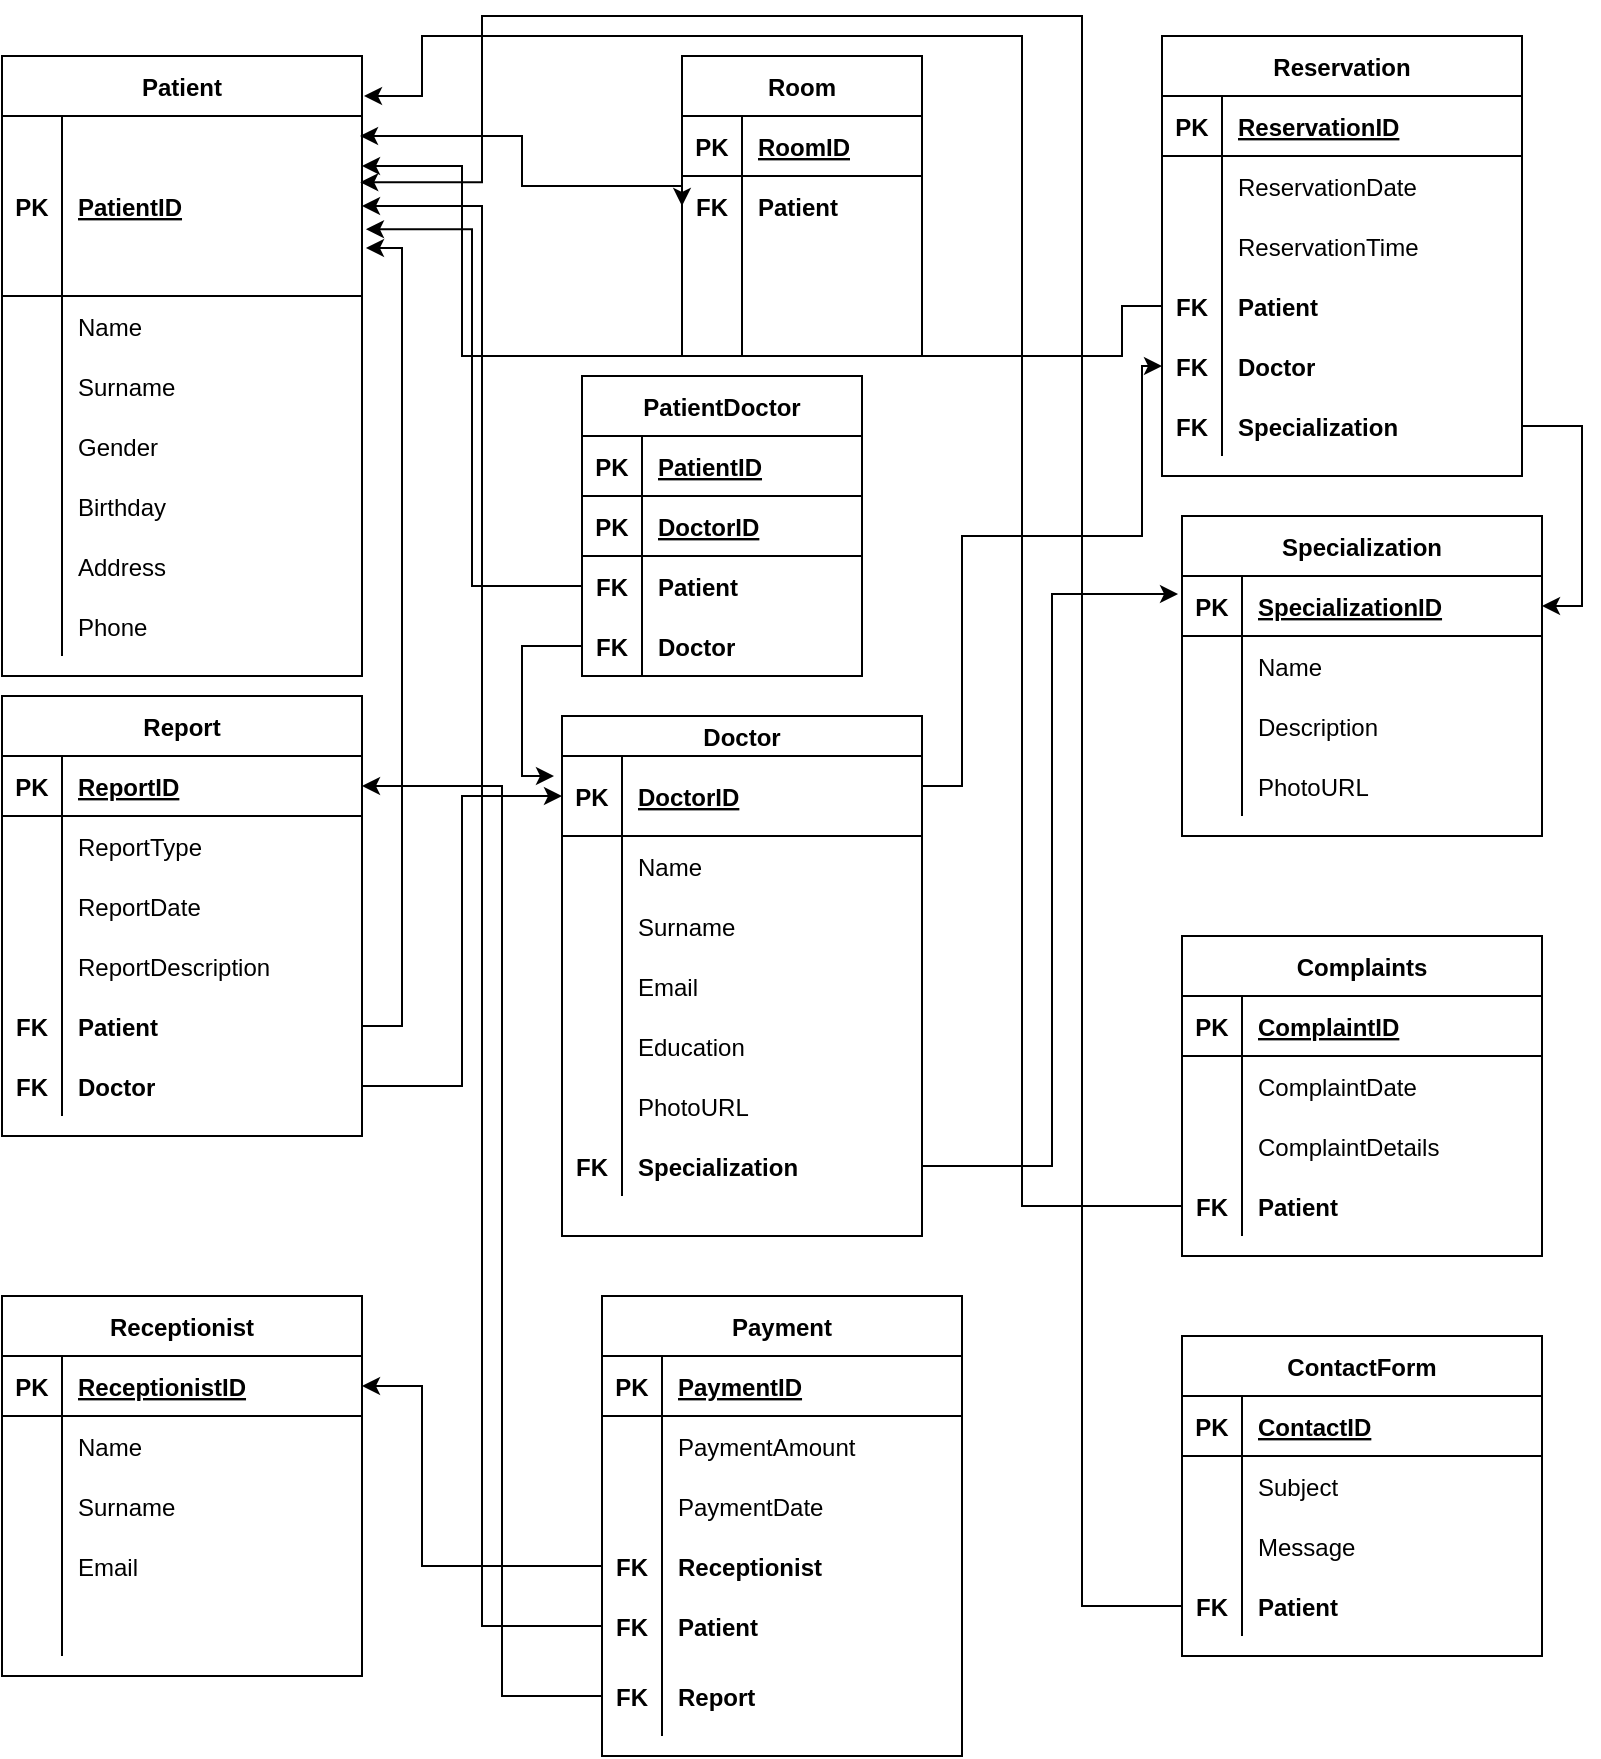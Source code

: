 <mxfile version="13.9.9" type="device"><diagram id="xtaZlk_dMSF9HbJ9c-J0" name="Page-1"><mxGraphModel dx="1002" dy="581" grid="1" gridSize="10" guides="1" tooltips="1" connect="1" arrows="1" fold="1" page="1" pageScale="1" pageWidth="2336" pageHeight="1654" math="0" shadow="0"><root><mxCell id="0"/><mxCell id="1" parent="0"/><mxCell id="UKPdlTngkFVcVbuG5pdr-1" value="Patient" style="shape=table;startSize=30;container=1;collapsible=1;childLayout=tableLayout;fixedRows=1;rowLines=0;fontStyle=1;align=center;resizeLast=1;" vertex="1" parent="1"><mxGeometry x="60" y="30" width="180" height="310" as="geometry"/></mxCell><mxCell id="UKPdlTngkFVcVbuG5pdr-2" value="" style="shape=partialRectangle;collapsible=0;dropTarget=0;pointerEvents=0;fillColor=none;top=0;left=0;bottom=1;right=0;points=[[0,0.5],[1,0.5]];portConstraint=eastwest;" vertex="1" parent="UKPdlTngkFVcVbuG5pdr-1"><mxGeometry y="30" width="180" height="90" as="geometry"/></mxCell><mxCell id="UKPdlTngkFVcVbuG5pdr-3" value="PK" style="shape=partialRectangle;connectable=0;fillColor=none;top=0;left=0;bottom=0;right=0;fontStyle=1;overflow=hidden;" vertex="1" parent="UKPdlTngkFVcVbuG5pdr-2"><mxGeometry width="30" height="90" as="geometry"/></mxCell><mxCell id="UKPdlTngkFVcVbuG5pdr-4" value="PatientID" style="shape=partialRectangle;connectable=0;fillColor=none;top=0;left=0;bottom=0;right=0;align=left;spacingLeft=6;fontStyle=5;overflow=hidden;" vertex="1" parent="UKPdlTngkFVcVbuG5pdr-2"><mxGeometry x="30" width="150" height="90" as="geometry"/></mxCell><mxCell id="UKPdlTngkFVcVbuG5pdr-5" value="" style="shape=partialRectangle;collapsible=0;dropTarget=0;pointerEvents=0;fillColor=none;top=0;left=0;bottom=0;right=0;points=[[0,0.5],[1,0.5]];portConstraint=eastwest;" vertex="1" parent="UKPdlTngkFVcVbuG5pdr-1"><mxGeometry y="120" width="180" height="30" as="geometry"/></mxCell><mxCell id="UKPdlTngkFVcVbuG5pdr-6" value="" style="shape=partialRectangle;connectable=0;fillColor=none;top=0;left=0;bottom=0;right=0;editable=1;overflow=hidden;" vertex="1" parent="UKPdlTngkFVcVbuG5pdr-5"><mxGeometry width="30" height="30" as="geometry"/></mxCell><mxCell id="UKPdlTngkFVcVbuG5pdr-7" value="Name" style="shape=partialRectangle;connectable=0;fillColor=none;top=0;left=0;bottom=0;right=0;align=left;spacingLeft=6;overflow=hidden;" vertex="1" parent="UKPdlTngkFVcVbuG5pdr-5"><mxGeometry x="30" width="150" height="30" as="geometry"/></mxCell><mxCell id="UKPdlTngkFVcVbuG5pdr-8" value="" style="shape=partialRectangle;collapsible=0;dropTarget=0;pointerEvents=0;fillColor=none;top=0;left=0;bottom=0;right=0;points=[[0,0.5],[1,0.5]];portConstraint=eastwest;" vertex="1" parent="UKPdlTngkFVcVbuG5pdr-1"><mxGeometry y="150" width="180" height="30" as="geometry"/></mxCell><mxCell id="UKPdlTngkFVcVbuG5pdr-9" value="" style="shape=partialRectangle;connectable=0;fillColor=none;top=0;left=0;bottom=0;right=0;editable=1;overflow=hidden;" vertex="1" parent="UKPdlTngkFVcVbuG5pdr-8"><mxGeometry width="30" height="30" as="geometry"/></mxCell><mxCell id="UKPdlTngkFVcVbuG5pdr-10" value="Surname" style="shape=partialRectangle;connectable=0;fillColor=none;top=0;left=0;bottom=0;right=0;align=left;spacingLeft=6;overflow=hidden;" vertex="1" parent="UKPdlTngkFVcVbuG5pdr-8"><mxGeometry x="30" width="150" height="30" as="geometry"/></mxCell><mxCell id="UKPdlTngkFVcVbuG5pdr-200" style="shape=partialRectangle;collapsible=0;dropTarget=0;pointerEvents=0;fillColor=none;top=0;left=0;bottom=0;right=0;points=[[0,0.5],[1,0.5]];portConstraint=eastwest;" vertex="1" parent="UKPdlTngkFVcVbuG5pdr-1"><mxGeometry y="180" width="180" height="30" as="geometry"/></mxCell><mxCell id="UKPdlTngkFVcVbuG5pdr-201" style="shape=partialRectangle;connectable=0;fillColor=none;top=0;left=0;bottom=0;right=0;editable=1;overflow=hidden;" vertex="1" parent="UKPdlTngkFVcVbuG5pdr-200"><mxGeometry width="30" height="30" as="geometry"/></mxCell><mxCell id="UKPdlTngkFVcVbuG5pdr-202" value="Gender" style="shape=partialRectangle;connectable=0;fillColor=none;top=0;left=0;bottom=0;right=0;align=left;spacingLeft=6;overflow=hidden;" vertex="1" parent="UKPdlTngkFVcVbuG5pdr-200"><mxGeometry x="30" width="150" height="30" as="geometry"/></mxCell><mxCell id="UKPdlTngkFVcVbuG5pdr-11" value="" style="shape=partialRectangle;collapsible=0;dropTarget=0;pointerEvents=0;fillColor=none;top=0;left=0;bottom=0;right=0;points=[[0,0.5],[1,0.5]];portConstraint=eastwest;" vertex="1" parent="UKPdlTngkFVcVbuG5pdr-1"><mxGeometry y="210" width="180" height="30" as="geometry"/></mxCell><mxCell id="UKPdlTngkFVcVbuG5pdr-12" value="" style="shape=partialRectangle;connectable=0;fillColor=none;top=0;left=0;bottom=0;right=0;editable=1;overflow=hidden;" vertex="1" parent="UKPdlTngkFVcVbuG5pdr-11"><mxGeometry width="30" height="30" as="geometry"/></mxCell><mxCell id="UKPdlTngkFVcVbuG5pdr-13" value="Birthday" style="shape=partialRectangle;connectable=0;fillColor=none;top=0;left=0;bottom=0;right=0;align=left;spacingLeft=6;overflow=hidden;" vertex="1" parent="UKPdlTngkFVcVbuG5pdr-11"><mxGeometry x="30" width="150" height="30" as="geometry"/></mxCell><mxCell id="UKPdlTngkFVcVbuG5pdr-14" style="shape=partialRectangle;collapsible=0;dropTarget=0;pointerEvents=0;fillColor=none;top=0;left=0;bottom=0;right=0;points=[[0,0.5],[1,0.5]];portConstraint=eastwest;" vertex="1" parent="UKPdlTngkFVcVbuG5pdr-1"><mxGeometry y="240" width="180" height="30" as="geometry"/></mxCell><mxCell id="UKPdlTngkFVcVbuG5pdr-15" style="shape=partialRectangle;connectable=0;fillColor=none;top=0;left=0;bottom=0;right=0;editable=1;overflow=hidden;" vertex="1" parent="UKPdlTngkFVcVbuG5pdr-14"><mxGeometry width="30" height="30" as="geometry"/></mxCell><mxCell id="UKPdlTngkFVcVbuG5pdr-16" value="Address" style="shape=partialRectangle;connectable=0;fillColor=none;top=0;left=0;bottom=0;right=0;align=left;spacingLeft=6;overflow=hidden;" vertex="1" parent="UKPdlTngkFVcVbuG5pdr-14"><mxGeometry x="30" width="150" height="30" as="geometry"/></mxCell><mxCell id="UKPdlTngkFVcVbuG5pdr-17" style="shape=partialRectangle;collapsible=0;dropTarget=0;pointerEvents=0;fillColor=none;top=0;left=0;bottom=0;right=0;points=[[0,0.5],[1,0.5]];portConstraint=eastwest;" vertex="1" parent="UKPdlTngkFVcVbuG5pdr-1"><mxGeometry y="270" width="180" height="30" as="geometry"/></mxCell><mxCell id="UKPdlTngkFVcVbuG5pdr-18" style="shape=partialRectangle;connectable=0;fillColor=none;top=0;left=0;bottom=0;right=0;editable=1;overflow=hidden;" vertex="1" parent="UKPdlTngkFVcVbuG5pdr-17"><mxGeometry width="30" height="30" as="geometry"/></mxCell><mxCell id="UKPdlTngkFVcVbuG5pdr-19" value="Phone" style="shape=partialRectangle;connectable=0;fillColor=none;top=0;left=0;bottom=0;right=0;align=left;spacingLeft=6;overflow=hidden;" vertex="1" parent="UKPdlTngkFVcVbuG5pdr-17"><mxGeometry x="30" width="150" height="30" as="geometry"/></mxCell><mxCell id="UKPdlTngkFVcVbuG5pdr-20" value="Room" style="shape=table;startSize=30;container=1;collapsible=1;childLayout=tableLayout;fixedRows=1;rowLines=0;fontStyle=1;align=center;resizeLast=1;" vertex="1" parent="1"><mxGeometry x="400" y="30" width="120" height="150" as="geometry"/></mxCell><mxCell id="UKPdlTngkFVcVbuG5pdr-21" value="" style="shape=partialRectangle;collapsible=0;dropTarget=0;pointerEvents=0;fillColor=none;top=0;left=0;bottom=1;right=0;points=[[0,0.5],[1,0.5]];portConstraint=eastwest;" vertex="1" parent="UKPdlTngkFVcVbuG5pdr-20"><mxGeometry y="30" width="120" height="30" as="geometry"/></mxCell><mxCell id="UKPdlTngkFVcVbuG5pdr-22" value="PK" style="shape=partialRectangle;connectable=0;fillColor=none;top=0;left=0;bottom=0;right=0;fontStyle=1;overflow=hidden;" vertex="1" parent="UKPdlTngkFVcVbuG5pdr-21"><mxGeometry width="30" height="30" as="geometry"/></mxCell><mxCell id="UKPdlTngkFVcVbuG5pdr-23" value="RoomID" style="shape=partialRectangle;connectable=0;fillColor=none;top=0;left=0;bottom=0;right=0;align=left;spacingLeft=6;fontStyle=5;overflow=hidden;" vertex="1" parent="UKPdlTngkFVcVbuG5pdr-21"><mxGeometry x="30" width="90" height="30" as="geometry"/></mxCell><mxCell id="UKPdlTngkFVcVbuG5pdr-24" value="" style="shape=partialRectangle;collapsible=0;dropTarget=0;pointerEvents=0;fillColor=none;top=0;left=0;bottom=0;right=0;points=[[0,0.5],[1,0.5]];portConstraint=eastwest;" vertex="1" parent="UKPdlTngkFVcVbuG5pdr-20"><mxGeometry y="60" width="120" height="30" as="geometry"/></mxCell><mxCell id="UKPdlTngkFVcVbuG5pdr-25" value="FK" style="shape=partialRectangle;connectable=0;fillColor=none;top=0;left=0;bottom=0;right=0;editable=1;overflow=hidden;fontStyle=1" vertex="1" parent="UKPdlTngkFVcVbuG5pdr-24"><mxGeometry width="30" height="30" as="geometry"/></mxCell><mxCell id="UKPdlTngkFVcVbuG5pdr-26" value="Patient" style="shape=partialRectangle;connectable=0;fillColor=none;top=0;left=0;bottom=0;right=0;align=left;spacingLeft=6;overflow=hidden;fontStyle=1" vertex="1" parent="UKPdlTngkFVcVbuG5pdr-24"><mxGeometry x="30" width="90" height="30" as="geometry"/></mxCell><mxCell id="UKPdlTngkFVcVbuG5pdr-27" value="" style="shape=partialRectangle;collapsible=0;dropTarget=0;pointerEvents=0;fillColor=none;top=0;left=0;bottom=0;right=0;points=[[0,0.5],[1,0.5]];portConstraint=eastwest;" vertex="1" parent="UKPdlTngkFVcVbuG5pdr-20"><mxGeometry y="90" width="120" height="30" as="geometry"/></mxCell><mxCell id="UKPdlTngkFVcVbuG5pdr-28" value="" style="shape=partialRectangle;connectable=0;fillColor=none;top=0;left=0;bottom=0;right=0;editable=1;overflow=hidden;" vertex="1" parent="UKPdlTngkFVcVbuG5pdr-27"><mxGeometry width="30" height="30" as="geometry"/></mxCell><mxCell id="UKPdlTngkFVcVbuG5pdr-29" value="" style="shape=partialRectangle;connectable=0;fillColor=none;top=0;left=0;bottom=0;right=0;align=left;spacingLeft=6;overflow=hidden;" vertex="1" parent="UKPdlTngkFVcVbuG5pdr-27"><mxGeometry x="30" width="90" height="30" as="geometry"/></mxCell><mxCell id="UKPdlTngkFVcVbuG5pdr-30" value="" style="shape=partialRectangle;collapsible=0;dropTarget=0;pointerEvents=0;fillColor=none;top=0;left=0;bottom=0;right=0;points=[[0,0.5],[1,0.5]];portConstraint=eastwest;" vertex="1" parent="UKPdlTngkFVcVbuG5pdr-20"><mxGeometry y="120" width="120" height="30" as="geometry"/></mxCell><mxCell id="UKPdlTngkFVcVbuG5pdr-31" value="" style="shape=partialRectangle;connectable=0;fillColor=none;top=0;left=0;bottom=0;right=0;editable=1;overflow=hidden;" vertex="1" parent="UKPdlTngkFVcVbuG5pdr-30"><mxGeometry width="30" height="30" as="geometry"/></mxCell><mxCell id="UKPdlTngkFVcVbuG5pdr-32" value="" style="shape=partialRectangle;connectable=0;fillColor=none;top=0;left=0;bottom=0;right=0;align=left;spacingLeft=6;overflow=hidden;" vertex="1" parent="UKPdlTngkFVcVbuG5pdr-30"><mxGeometry x="30" width="90" height="30" as="geometry"/></mxCell><mxCell id="UKPdlTngkFVcVbuG5pdr-33" style="edgeStyle=orthogonalEdgeStyle;rounded=0;orthogonalLoop=1;jettySize=auto;html=1;entryX=0;entryY=0.5;entryDx=0;entryDy=0;startArrow=classic;startFill=1;" edge="1" parent="1" target="UKPdlTngkFVcVbuG5pdr-24"><mxGeometry relative="1" as="geometry"><mxPoint x="239" y="70" as="sourcePoint"/><Array as="points"><mxPoint x="239" y="70"/><mxPoint x="320" y="70"/><mxPoint x="320" y="95"/></Array></mxGeometry></mxCell><mxCell id="UKPdlTngkFVcVbuG5pdr-34" value="Report" style="shape=table;startSize=30;container=1;collapsible=1;childLayout=tableLayout;fixedRows=1;rowLines=0;fontStyle=1;align=center;resizeLast=1;" vertex="1" parent="1"><mxGeometry x="60" y="350" width="180" height="220" as="geometry"/></mxCell><mxCell id="UKPdlTngkFVcVbuG5pdr-35" value="" style="shape=partialRectangle;collapsible=0;dropTarget=0;pointerEvents=0;fillColor=none;top=0;left=0;bottom=1;right=0;points=[[0,0.5],[1,0.5]];portConstraint=eastwest;" vertex="1" parent="UKPdlTngkFVcVbuG5pdr-34"><mxGeometry y="30" width="180" height="30" as="geometry"/></mxCell><mxCell id="UKPdlTngkFVcVbuG5pdr-36" value="PK" style="shape=partialRectangle;connectable=0;fillColor=none;top=0;left=0;bottom=0;right=0;fontStyle=1;overflow=hidden;" vertex="1" parent="UKPdlTngkFVcVbuG5pdr-35"><mxGeometry width="30" height="30" as="geometry"/></mxCell><mxCell id="UKPdlTngkFVcVbuG5pdr-37" value="ReportID" style="shape=partialRectangle;connectable=0;fillColor=none;top=0;left=0;bottom=0;right=0;align=left;spacingLeft=6;fontStyle=5;overflow=hidden;" vertex="1" parent="UKPdlTngkFVcVbuG5pdr-35"><mxGeometry x="30" width="150" height="30" as="geometry"/></mxCell><mxCell id="UKPdlTngkFVcVbuG5pdr-38" value="" style="shape=partialRectangle;collapsible=0;dropTarget=0;pointerEvents=0;fillColor=none;top=0;left=0;bottom=0;right=0;points=[[0,0.5],[1,0.5]];portConstraint=eastwest;" vertex="1" parent="UKPdlTngkFVcVbuG5pdr-34"><mxGeometry y="60" width="180" height="30" as="geometry"/></mxCell><mxCell id="UKPdlTngkFVcVbuG5pdr-39" value="" style="shape=partialRectangle;connectable=0;fillColor=none;top=0;left=0;bottom=0;right=0;editable=1;overflow=hidden;" vertex="1" parent="UKPdlTngkFVcVbuG5pdr-38"><mxGeometry width="30" height="30" as="geometry"/></mxCell><mxCell id="UKPdlTngkFVcVbuG5pdr-40" value="ReportType" style="shape=partialRectangle;connectable=0;fillColor=none;top=0;left=0;bottom=0;right=0;align=left;spacingLeft=6;overflow=hidden;" vertex="1" parent="UKPdlTngkFVcVbuG5pdr-38"><mxGeometry x="30" width="150" height="30" as="geometry"/></mxCell><mxCell id="UKPdlTngkFVcVbuG5pdr-41" value="" style="shape=partialRectangle;collapsible=0;dropTarget=0;pointerEvents=0;fillColor=none;top=0;left=0;bottom=0;right=0;points=[[0,0.5],[1,0.5]];portConstraint=eastwest;" vertex="1" parent="UKPdlTngkFVcVbuG5pdr-34"><mxGeometry y="90" width="180" height="30" as="geometry"/></mxCell><mxCell id="UKPdlTngkFVcVbuG5pdr-42" value="" style="shape=partialRectangle;connectable=0;fillColor=none;top=0;left=0;bottom=0;right=0;editable=1;overflow=hidden;" vertex="1" parent="UKPdlTngkFVcVbuG5pdr-41"><mxGeometry width="30" height="30" as="geometry"/></mxCell><mxCell id="UKPdlTngkFVcVbuG5pdr-43" value="ReportDate" style="shape=partialRectangle;connectable=0;fillColor=none;top=0;left=0;bottom=0;right=0;align=left;spacingLeft=6;overflow=hidden;" vertex="1" parent="UKPdlTngkFVcVbuG5pdr-41"><mxGeometry x="30" width="150" height="30" as="geometry"/></mxCell><mxCell id="UKPdlTngkFVcVbuG5pdr-44" value="" style="shape=partialRectangle;collapsible=0;dropTarget=0;pointerEvents=0;fillColor=none;top=0;left=0;bottom=0;right=0;points=[[0,0.5],[1,0.5]];portConstraint=eastwest;" vertex="1" parent="UKPdlTngkFVcVbuG5pdr-34"><mxGeometry y="120" width="180" height="30" as="geometry"/></mxCell><mxCell id="UKPdlTngkFVcVbuG5pdr-45" value="" style="shape=partialRectangle;connectable=0;fillColor=none;top=0;left=0;bottom=0;right=0;editable=1;overflow=hidden;" vertex="1" parent="UKPdlTngkFVcVbuG5pdr-44"><mxGeometry width="30" height="30" as="geometry"/></mxCell><mxCell id="UKPdlTngkFVcVbuG5pdr-46" value="ReportDescription" style="shape=partialRectangle;connectable=0;fillColor=none;top=0;left=0;bottom=0;right=0;align=left;spacingLeft=6;overflow=hidden;" vertex="1" parent="UKPdlTngkFVcVbuG5pdr-44"><mxGeometry x="30" width="150" height="30" as="geometry"/></mxCell><mxCell id="UKPdlTngkFVcVbuG5pdr-47" style="shape=partialRectangle;collapsible=0;dropTarget=0;pointerEvents=0;fillColor=none;top=0;left=0;bottom=0;right=0;points=[[0,0.5],[1,0.5]];portConstraint=eastwest;" vertex="1" parent="UKPdlTngkFVcVbuG5pdr-34"><mxGeometry y="150" width="180" height="30" as="geometry"/></mxCell><mxCell id="UKPdlTngkFVcVbuG5pdr-48" value="FK" style="shape=partialRectangle;connectable=0;fillColor=none;top=0;left=0;bottom=0;right=0;editable=1;overflow=hidden;fontStyle=1" vertex="1" parent="UKPdlTngkFVcVbuG5pdr-47"><mxGeometry width="30" height="30" as="geometry"/></mxCell><mxCell id="UKPdlTngkFVcVbuG5pdr-49" value="Patient" style="shape=partialRectangle;connectable=0;fillColor=none;top=0;left=0;bottom=0;right=0;align=left;spacingLeft=6;overflow=hidden;fontStyle=1" vertex="1" parent="UKPdlTngkFVcVbuG5pdr-47"><mxGeometry x="30" width="150" height="30" as="geometry"/></mxCell><mxCell id="UKPdlTngkFVcVbuG5pdr-50" style="shape=partialRectangle;collapsible=0;dropTarget=0;pointerEvents=0;fillColor=none;top=0;left=0;bottom=0;right=0;points=[[0,0.5],[1,0.5]];portConstraint=eastwest;" vertex="1" parent="UKPdlTngkFVcVbuG5pdr-34"><mxGeometry y="180" width="180" height="30" as="geometry"/></mxCell><mxCell id="UKPdlTngkFVcVbuG5pdr-51" value="FK" style="shape=partialRectangle;connectable=0;fillColor=none;top=0;left=0;bottom=0;right=0;editable=1;overflow=hidden;fontStyle=1" vertex="1" parent="UKPdlTngkFVcVbuG5pdr-50"><mxGeometry width="30" height="30" as="geometry"/></mxCell><mxCell id="UKPdlTngkFVcVbuG5pdr-52" value="Doctor" style="shape=partialRectangle;connectable=0;fillColor=none;top=0;left=0;bottom=0;right=0;align=left;spacingLeft=6;overflow=hidden;fontStyle=1" vertex="1" parent="UKPdlTngkFVcVbuG5pdr-50"><mxGeometry x="30" width="150" height="30" as="geometry"/></mxCell><mxCell id="UKPdlTngkFVcVbuG5pdr-53" style="edgeStyle=orthogonalEdgeStyle;rounded=0;orthogonalLoop=1;jettySize=auto;html=1;exitX=1;exitY=0.5;exitDx=0;exitDy=0;entryX=1.011;entryY=0.733;entryDx=0;entryDy=0;entryPerimeter=0;startArrow=none;startFill=0;endArrow=classic;endFill=1;" edge="1" parent="1" source="UKPdlTngkFVcVbuG5pdr-47" target="UKPdlTngkFVcVbuG5pdr-2"><mxGeometry relative="1" as="geometry"/></mxCell><mxCell id="UKPdlTngkFVcVbuG5pdr-54" value="Doctor" style="shape=table;startSize=20;container=1;collapsible=1;childLayout=tableLayout;fixedRows=1;rowLines=0;fontStyle=1;align=center;resizeLast=1;" vertex="1" parent="1"><mxGeometry x="340" y="360" width="180" height="260" as="geometry"/></mxCell><mxCell id="UKPdlTngkFVcVbuG5pdr-55" value="" style="shape=partialRectangle;collapsible=0;dropTarget=0;pointerEvents=0;fillColor=none;top=0;left=0;bottom=1;right=0;points=[[0,0.5],[1,0.5]];portConstraint=eastwest;" vertex="1" parent="UKPdlTngkFVcVbuG5pdr-54"><mxGeometry y="20" width="180" height="40" as="geometry"/></mxCell><mxCell id="UKPdlTngkFVcVbuG5pdr-56" value="PK" style="shape=partialRectangle;connectable=0;fillColor=none;top=0;left=0;bottom=0;right=0;fontStyle=1;overflow=hidden;" vertex="1" parent="UKPdlTngkFVcVbuG5pdr-55"><mxGeometry width="30" height="40" as="geometry"/></mxCell><mxCell id="UKPdlTngkFVcVbuG5pdr-57" value="DoctorID" style="shape=partialRectangle;connectable=0;fillColor=none;top=0;left=0;bottom=0;right=0;align=left;spacingLeft=6;fontStyle=5;overflow=hidden;" vertex="1" parent="UKPdlTngkFVcVbuG5pdr-55"><mxGeometry x="30" width="150" height="40" as="geometry"/></mxCell><mxCell id="UKPdlTngkFVcVbuG5pdr-58" value="" style="shape=partialRectangle;collapsible=0;dropTarget=0;pointerEvents=0;fillColor=none;top=0;left=0;bottom=0;right=0;points=[[0,0.5],[1,0.5]];portConstraint=eastwest;" vertex="1" parent="UKPdlTngkFVcVbuG5pdr-54"><mxGeometry y="60" width="180" height="30" as="geometry"/></mxCell><mxCell id="UKPdlTngkFVcVbuG5pdr-59" value="" style="shape=partialRectangle;connectable=0;fillColor=none;top=0;left=0;bottom=0;right=0;editable=1;overflow=hidden;" vertex="1" parent="UKPdlTngkFVcVbuG5pdr-58"><mxGeometry width="30" height="30" as="geometry"/></mxCell><mxCell id="UKPdlTngkFVcVbuG5pdr-60" value="Name" style="shape=partialRectangle;connectable=0;fillColor=none;top=0;left=0;bottom=0;right=0;align=left;spacingLeft=6;overflow=hidden;" vertex="1" parent="UKPdlTngkFVcVbuG5pdr-58"><mxGeometry x="30" width="150" height="30" as="geometry"/></mxCell><mxCell id="UKPdlTngkFVcVbuG5pdr-61" value="" style="shape=partialRectangle;collapsible=0;dropTarget=0;pointerEvents=0;fillColor=none;top=0;left=0;bottom=0;right=0;points=[[0,0.5],[1,0.5]];portConstraint=eastwest;" vertex="1" parent="UKPdlTngkFVcVbuG5pdr-54"><mxGeometry y="90" width="180" height="30" as="geometry"/></mxCell><mxCell id="UKPdlTngkFVcVbuG5pdr-62" value="" style="shape=partialRectangle;connectable=0;fillColor=none;top=0;left=0;bottom=0;right=0;editable=1;overflow=hidden;" vertex="1" parent="UKPdlTngkFVcVbuG5pdr-61"><mxGeometry width="30" height="30" as="geometry"/></mxCell><mxCell id="UKPdlTngkFVcVbuG5pdr-63" value="Surname" style="shape=partialRectangle;connectable=0;fillColor=none;top=0;left=0;bottom=0;right=0;align=left;spacingLeft=6;overflow=hidden;" vertex="1" parent="UKPdlTngkFVcVbuG5pdr-61"><mxGeometry x="30" width="150" height="30" as="geometry"/></mxCell><mxCell id="UKPdlTngkFVcVbuG5pdr-64" value="" style="shape=partialRectangle;collapsible=0;dropTarget=0;pointerEvents=0;fillColor=none;top=0;left=0;bottom=0;right=0;points=[[0,0.5],[1,0.5]];portConstraint=eastwest;" vertex="1" parent="UKPdlTngkFVcVbuG5pdr-54"><mxGeometry y="120" width="180" height="30" as="geometry"/></mxCell><mxCell id="UKPdlTngkFVcVbuG5pdr-65" value="" style="shape=partialRectangle;connectable=0;fillColor=none;top=0;left=0;bottom=0;right=0;editable=1;overflow=hidden;" vertex="1" parent="UKPdlTngkFVcVbuG5pdr-64"><mxGeometry width="30" height="30" as="geometry"/></mxCell><mxCell id="UKPdlTngkFVcVbuG5pdr-66" value="Email" style="shape=partialRectangle;connectable=0;fillColor=none;top=0;left=0;bottom=0;right=0;align=left;spacingLeft=6;overflow=hidden;" vertex="1" parent="UKPdlTngkFVcVbuG5pdr-64"><mxGeometry x="30" width="150" height="30" as="geometry"/></mxCell><mxCell id="UKPdlTngkFVcVbuG5pdr-67" style="shape=partialRectangle;collapsible=0;dropTarget=0;pointerEvents=0;fillColor=none;top=0;left=0;bottom=0;right=0;points=[[0,0.5],[1,0.5]];portConstraint=eastwest;" vertex="1" parent="UKPdlTngkFVcVbuG5pdr-54"><mxGeometry y="150" width="180" height="30" as="geometry"/></mxCell><mxCell id="UKPdlTngkFVcVbuG5pdr-68" style="shape=partialRectangle;connectable=0;fillColor=none;top=0;left=0;bottom=0;right=0;editable=1;overflow=hidden;" vertex="1" parent="UKPdlTngkFVcVbuG5pdr-67"><mxGeometry width="30" height="30" as="geometry"/></mxCell><mxCell id="UKPdlTngkFVcVbuG5pdr-69" value="Education" style="shape=partialRectangle;connectable=0;fillColor=none;top=0;left=0;bottom=0;right=0;align=left;spacingLeft=6;overflow=hidden;" vertex="1" parent="UKPdlTngkFVcVbuG5pdr-67"><mxGeometry x="30" width="150" height="30" as="geometry"/></mxCell><mxCell id="UKPdlTngkFVcVbuG5pdr-70" style="shape=partialRectangle;collapsible=0;dropTarget=0;pointerEvents=0;fillColor=none;top=0;left=0;bottom=0;right=0;points=[[0,0.5],[1,0.5]];portConstraint=eastwest;" vertex="1" parent="UKPdlTngkFVcVbuG5pdr-54"><mxGeometry y="180" width="180" height="30" as="geometry"/></mxCell><mxCell id="UKPdlTngkFVcVbuG5pdr-71" style="shape=partialRectangle;connectable=0;fillColor=none;top=0;left=0;bottom=0;right=0;editable=1;overflow=hidden;" vertex="1" parent="UKPdlTngkFVcVbuG5pdr-70"><mxGeometry width="30" height="30" as="geometry"/></mxCell><mxCell id="UKPdlTngkFVcVbuG5pdr-72" value="PhotoURL" style="shape=partialRectangle;connectable=0;fillColor=none;top=0;left=0;bottom=0;right=0;align=left;spacingLeft=6;overflow=hidden;" vertex="1" parent="UKPdlTngkFVcVbuG5pdr-70"><mxGeometry x="30" width="150" height="30" as="geometry"/></mxCell><mxCell id="UKPdlTngkFVcVbuG5pdr-73" style="shape=partialRectangle;collapsible=0;dropTarget=0;pointerEvents=0;fillColor=none;top=0;left=0;bottom=0;right=0;points=[[0,0.5],[1,0.5]];portConstraint=eastwest;fontStyle=1" vertex="1" parent="UKPdlTngkFVcVbuG5pdr-54"><mxGeometry y="210" width="180" height="30" as="geometry"/></mxCell><mxCell id="UKPdlTngkFVcVbuG5pdr-74" value="FK" style="shape=partialRectangle;connectable=0;fillColor=none;top=0;left=0;bottom=0;right=0;editable=1;overflow=hidden;fontStyle=1" vertex="1" parent="UKPdlTngkFVcVbuG5pdr-73"><mxGeometry width="30" height="30" as="geometry"/></mxCell><mxCell id="UKPdlTngkFVcVbuG5pdr-75" value="Specialization" style="shape=partialRectangle;connectable=0;fillColor=none;top=0;left=0;bottom=0;right=0;align=left;spacingLeft=6;overflow=hidden;fontStyle=1" vertex="1" parent="UKPdlTngkFVcVbuG5pdr-73"><mxGeometry x="30" width="150" height="30" as="geometry"/></mxCell><mxCell id="UKPdlTngkFVcVbuG5pdr-98" style="edgeStyle=orthogonalEdgeStyle;rounded=0;orthogonalLoop=1;jettySize=auto;html=1;exitX=1;exitY=0.5;exitDx=0;exitDy=0;entryX=0;entryY=0.5;entryDx=0;entryDy=0;startArrow=none;startFill=0;endArrow=classic;endFill=1;" edge="1" parent="1" source="UKPdlTngkFVcVbuG5pdr-50" target="UKPdlTngkFVcVbuG5pdr-55"><mxGeometry relative="1" as="geometry"/></mxCell><mxCell id="UKPdlTngkFVcVbuG5pdr-99" value="Specialization" style="shape=table;startSize=30;container=1;collapsible=1;childLayout=tableLayout;fixedRows=1;rowLines=0;fontStyle=1;align=center;resizeLast=1;" vertex="1" parent="1"><mxGeometry x="650" y="260" width="180" height="160" as="geometry"/></mxCell><mxCell id="UKPdlTngkFVcVbuG5pdr-100" value="" style="shape=partialRectangle;collapsible=0;dropTarget=0;pointerEvents=0;fillColor=none;top=0;left=0;bottom=1;right=0;points=[[0,0.5],[1,0.5]];portConstraint=eastwest;" vertex="1" parent="UKPdlTngkFVcVbuG5pdr-99"><mxGeometry y="30" width="180" height="30" as="geometry"/></mxCell><mxCell id="UKPdlTngkFVcVbuG5pdr-101" value="PK" style="shape=partialRectangle;connectable=0;fillColor=none;top=0;left=0;bottom=0;right=0;fontStyle=1;overflow=hidden;" vertex="1" parent="UKPdlTngkFVcVbuG5pdr-100"><mxGeometry width="30" height="30" as="geometry"/></mxCell><mxCell id="UKPdlTngkFVcVbuG5pdr-102" value="SpecializationID" style="shape=partialRectangle;connectable=0;fillColor=none;top=0;left=0;bottom=0;right=0;align=left;spacingLeft=6;fontStyle=5;overflow=hidden;" vertex="1" parent="UKPdlTngkFVcVbuG5pdr-100"><mxGeometry x="30" width="150" height="30" as="geometry"/></mxCell><mxCell id="UKPdlTngkFVcVbuG5pdr-103" value="" style="shape=partialRectangle;collapsible=0;dropTarget=0;pointerEvents=0;fillColor=none;top=0;left=0;bottom=0;right=0;points=[[0,0.5],[1,0.5]];portConstraint=eastwest;" vertex="1" parent="UKPdlTngkFVcVbuG5pdr-99"><mxGeometry y="60" width="180" height="30" as="geometry"/></mxCell><mxCell id="UKPdlTngkFVcVbuG5pdr-104" value="" style="shape=partialRectangle;connectable=0;fillColor=none;top=0;left=0;bottom=0;right=0;editable=1;overflow=hidden;" vertex="1" parent="UKPdlTngkFVcVbuG5pdr-103"><mxGeometry width="30" height="30" as="geometry"/></mxCell><mxCell id="UKPdlTngkFVcVbuG5pdr-105" value="Name" style="shape=partialRectangle;connectable=0;fillColor=none;top=0;left=0;bottom=0;right=0;align=left;spacingLeft=6;overflow=hidden;" vertex="1" parent="UKPdlTngkFVcVbuG5pdr-103"><mxGeometry x="30" width="150" height="30" as="geometry"/></mxCell><mxCell id="UKPdlTngkFVcVbuG5pdr-106" value="" style="shape=partialRectangle;collapsible=0;dropTarget=0;pointerEvents=0;fillColor=none;top=0;left=0;bottom=0;right=0;points=[[0,0.5],[1,0.5]];portConstraint=eastwest;" vertex="1" parent="UKPdlTngkFVcVbuG5pdr-99"><mxGeometry y="90" width="180" height="30" as="geometry"/></mxCell><mxCell id="UKPdlTngkFVcVbuG5pdr-107" value="" style="shape=partialRectangle;connectable=0;fillColor=none;top=0;left=0;bottom=0;right=0;editable=1;overflow=hidden;" vertex="1" parent="UKPdlTngkFVcVbuG5pdr-106"><mxGeometry width="30" height="30" as="geometry"/></mxCell><mxCell id="UKPdlTngkFVcVbuG5pdr-108" value="Description" style="shape=partialRectangle;connectable=0;fillColor=none;top=0;left=0;bottom=0;right=0;align=left;spacingLeft=6;overflow=hidden;" vertex="1" parent="UKPdlTngkFVcVbuG5pdr-106"><mxGeometry x="30" width="150" height="30" as="geometry"/></mxCell><mxCell id="UKPdlTngkFVcVbuG5pdr-109" value="" style="shape=partialRectangle;collapsible=0;dropTarget=0;pointerEvents=0;fillColor=none;top=0;left=0;bottom=0;right=0;points=[[0,0.5],[1,0.5]];portConstraint=eastwest;" vertex="1" parent="UKPdlTngkFVcVbuG5pdr-99"><mxGeometry y="120" width="180" height="30" as="geometry"/></mxCell><mxCell id="UKPdlTngkFVcVbuG5pdr-110" value="" style="shape=partialRectangle;connectable=0;fillColor=none;top=0;left=0;bottom=0;right=0;editable=1;overflow=hidden;" vertex="1" parent="UKPdlTngkFVcVbuG5pdr-109"><mxGeometry width="30" height="30" as="geometry"/></mxCell><mxCell id="UKPdlTngkFVcVbuG5pdr-111" value="PhotoURL" style="shape=partialRectangle;connectable=0;fillColor=none;top=0;left=0;bottom=0;right=0;align=left;spacingLeft=6;overflow=hidden;" vertex="1" parent="UKPdlTngkFVcVbuG5pdr-109"><mxGeometry x="30" width="150" height="30" as="geometry"/></mxCell><mxCell id="UKPdlTngkFVcVbuG5pdr-112" style="edgeStyle=orthogonalEdgeStyle;rounded=0;orthogonalLoop=1;jettySize=auto;html=1;exitX=1;exitY=0.5;exitDx=0;exitDy=0;entryX=-0.011;entryY=0.3;entryDx=0;entryDy=0;entryPerimeter=0;startArrow=none;startFill=0;endArrow=classic;endFill=1;" edge="1" parent="1" source="UKPdlTngkFVcVbuG5pdr-73" target="UKPdlTngkFVcVbuG5pdr-100"><mxGeometry relative="1" as="geometry"/></mxCell><mxCell id="UKPdlTngkFVcVbuG5pdr-117" value="Reservation" style="shape=table;startSize=30;container=1;collapsible=1;childLayout=tableLayout;fixedRows=1;rowLines=0;fontStyle=1;align=center;resizeLast=1;" vertex="1" parent="1"><mxGeometry x="640" y="20" width="180" height="220" as="geometry"/></mxCell><mxCell id="UKPdlTngkFVcVbuG5pdr-118" value="" style="shape=partialRectangle;collapsible=0;dropTarget=0;pointerEvents=0;fillColor=none;top=0;left=0;bottom=1;right=0;points=[[0,0.5],[1,0.5]];portConstraint=eastwest;" vertex="1" parent="UKPdlTngkFVcVbuG5pdr-117"><mxGeometry y="30" width="180" height="30" as="geometry"/></mxCell><mxCell id="UKPdlTngkFVcVbuG5pdr-119" value="PK" style="shape=partialRectangle;connectable=0;fillColor=none;top=0;left=0;bottom=0;right=0;fontStyle=1;overflow=hidden;" vertex="1" parent="UKPdlTngkFVcVbuG5pdr-118"><mxGeometry width="30" height="30" as="geometry"/></mxCell><mxCell id="UKPdlTngkFVcVbuG5pdr-120" value="ReservationID" style="shape=partialRectangle;connectable=0;fillColor=none;top=0;left=0;bottom=0;right=0;align=left;spacingLeft=6;fontStyle=5;overflow=hidden;" vertex="1" parent="UKPdlTngkFVcVbuG5pdr-118"><mxGeometry x="30" width="150" height="30" as="geometry"/></mxCell><mxCell id="UKPdlTngkFVcVbuG5pdr-121" value="" style="shape=partialRectangle;collapsible=0;dropTarget=0;pointerEvents=0;fillColor=none;top=0;left=0;bottom=0;right=0;points=[[0,0.5],[1,0.5]];portConstraint=eastwest;" vertex="1" parent="UKPdlTngkFVcVbuG5pdr-117"><mxGeometry y="60" width="180" height="30" as="geometry"/></mxCell><mxCell id="UKPdlTngkFVcVbuG5pdr-122" value="" style="shape=partialRectangle;connectable=0;fillColor=none;top=0;left=0;bottom=0;right=0;editable=1;overflow=hidden;" vertex="1" parent="UKPdlTngkFVcVbuG5pdr-121"><mxGeometry width="30" height="30" as="geometry"/></mxCell><mxCell id="UKPdlTngkFVcVbuG5pdr-123" value="ReservationDate" style="shape=partialRectangle;connectable=0;fillColor=none;top=0;left=0;bottom=0;right=0;align=left;spacingLeft=6;overflow=hidden;" vertex="1" parent="UKPdlTngkFVcVbuG5pdr-121"><mxGeometry x="30" width="150" height="30" as="geometry"/></mxCell><mxCell id="UKPdlTngkFVcVbuG5pdr-124" value="" style="shape=partialRectangle;collapsible=0;dropTarget=0;pointerEvents=0;fillColor=none;top=0;left=0;bottom=0;right=0;points=[[0,0.5],[1,0.5]];portConstraint=eastwest;" vertex="1" parent="UKPdlTngkFVcVbuG5pdr-117"><mxGeometry y="90" width="180" height="30" as="geometry"/></mxCell><mxCell id="UKPdlTngkFVcVbuG5pdr-125" value="" style="shape=partialRectangle;connectable=0;fillColor=none;top=0;left=0;bottom=0;right=0;editable=1;overflow=hidden;" vertex="1" parent="UKPdlTngkFVcVbuG5pdr-124"><mxGeometry width="30" height="30" as="geometry"/></mxCell><mxCell id="UKPdlTngkFVcVbuG5pdr-126" value="ReservationTime" style="shape=partialRectangle;connectable=0;fillColor=none;top=0;left=0;bottom=0;right=0;align=left;spacingLeft=6;overflow=hidden;" vertex="1" parent="UKPdlTngkFVcVbuG5pdr-124"><mxGeometry x="30" width="150" height="30" as="geometry"/></mxCell><mxCell id="UKPdlTngkFVcVbuG5pdr-127" value="" style="shape=partialRectangle;collapsible=0;dropTarget=0;pointerEvents=0;fillColor=none;top=0;left=0;bottom=0;right=0;points=[[0,0.5],[1,0.5]];portConstraint=eastwest;" vertex="1" parent="UKPdlTngkFVcVbuG5pdr-117"><mxGeometry y="120" width="180" height="30" as="geometry"/></mxCell><mxCell id="UKPdlTngkFVcVbuG5pdr-128" value="FK" style="shape=partialRectangle;connectable=0;fillColor=none;top=0;left=0;bottom=0;right=0;editable=1;overflow=hidden;fontStyle=1" vertex="1" parent="UKPdlTngkFVcVbuG5pdr-127"><mxGeometry width="30" height="30" as="geometry"/></mxCell><mxCell id="UKPdlTngkFVcVbuG5pdr-129" value="Patient" style="shape=partialRectangle;connectable=0;fillColor=none;top=0;left=0;bottom=0;right=0;align=left;spacingLeft=6;overflow=hidden;fontStyle=1" vertex="1" parent="UKPdlTngkFVcVbuG5pdr-127"><mxGeometry x="30" width="150" height="30" as="geometry"/></mxCell><mxCell id="UKPdlTngkFVcVbuG5pdr-134" style="shape=partialRectangle;collapsible=0;dropTarget=0;pointerEvents=0;fillColor=none;top=0;left=0;bottom=0;right=0;points=[[0,0.5],[1,0.5]];portConstraint=eastwest;" vertex="1" parent="UKPdlTngkFVcVbuG5pdr-117"><mxGeometry y="150" width="180" height="30" as="geometry"/></mxCell><mxCell id="UKPdlTngkFVcVbuG5pdr-135" value="FK" style="shape=partialRectangle;connectable=0;fillColor=none;top=0;left=0;bottom=0;right=0;editable=1;overflow=hidden;fontStyle=1" vertex="1" parent="UKPdlTngkFVcVbuG5pdr-134"><mxGeometry width="30" height="30" as="geometry"/></mxCell><mxCell id="UKPdlTngkFVcVbuG5pdr-136" value="Doctor" style="shape=partialRectangle;connectable=0;fillColor=none;top=0;left=0;bottom=0;right=0;align=left;spacingLeft=6;overflow=hidden;fontStyle=1" vertex="1" parent="UKPdlTngkFVcVbuG5pdr-134"><mxGeometry x="30" width="150" height="30" as="geometry"/></mxCell><mxCell id="UKPdlTngkFVcVbuG5pdr-138" style="shape=partialRectangle;collapsible=0;dropTarget=0;pointerEvents=0;fillColor=none;top=0;left=0;bottom=0;right=0;points=[[0,0.5],[1,0.5]];portConstraint=eastwest;" vertex="1" parent="UKPdlTngkFVcVbuG5pdr-117"><mxGeometry y="180" width="180" height="30" as="geometry"/></mxCell><mxCell id="UKPdlTngkFVcVbuG5pdr-139" value="FK" style="shape=partialRectangle;connectable=0;fillColor=none;top=0;left=0;bottom=0;right=0;editable=1;overflow=hidden;fontStyle=1" vertex="1" parent="UKPdlTngkFVcVbuG5pdr-138"><mxGeometry width="30" height="30" as="geometry"/></mxCell><mxCell id="UKPdlTngkFVcVbuG5pdr-140" value="Specialization" style="shape=partialRectangle;connectable=0;fillColor=none;top=0;left=0;bottom=0;right=0;align=left;spacingLeft=6;overflow=hidden;fontStyle=1" vertex="1" parent="UKPdlTngkFVcVbuG5pdr-138"><mxGeometry x="30" width="150" height="30" as="geometry"/></mxCell><mxCell id="UKPdlTngkFVcVbuG5pdr-130" style="edgeStyle=orthogonalEdgeStyle;rounded=0;orthogonalLoop=1;jettySize=auto;html=1;exitX=0;exitY=0.5;exitDx=0;exitDy=0;startArrow=none;startFill=0;endArrow=classic;endFill=1;" edge="1" parent="1" source="UKPdlTngkFVcVbuG5pdr-127"><mxGeometry relative="1" as="geometry"><mxPoint x="240" y="85" as="targetPoint"/><Array as="points"><mxPoint x="620" y="155"/><mxPoint x="620" y="180"/><mxPoint x="290" y="180"/><mxPoint x="290" y="85"/><mxPoint x="240" y="85"/></Array></mxGeometry></mxCell><mxCell id="UKPdlTngkFVcVbuG5pdr-137" style="edgeStyle=orthogonalEdgeStyle;rounded=0;orthogonalLoop=1;jettySize=auto;html=1;exitX=1;exitY=0.5;exitDx=0;exitDy=0;entryX=0;entryY=0.5;entryDx=0;entryDy=0;startArrow=none;startFill=0;endArrow=classic;endFill=1;" edge="1" parent="1" source="UKPdlTngkFVcVbuG5pdr-55" target="UKPdlTngkFVcVbuG5pdr-134"><mxGeometry relative="1" as="geometry"><Array as="points"><mxPoint x="540" y="395"/><mxPoint x="540" y="270"/><mxPoint x="630" y="270"/><mxPoint x="630" y="185"/></Array></mxGeometry></mxCell><mxCell id="UKPdlTngkFVcVbuG5pdr-141" style="edgeStyle=orthogonalEdgeStyle;rounded=0;orthogonalLoop=1;jettySize=auto;html=1;exitX=1;exitY=0.5;exitDx=0;exitDy=0;entryX=1;entryY=0.5;entryDx=0;entryDy=0;startArrow=none;startFill=0;endArrow=classic;endFill=1;" edge="1" parent="1" source="UKPdlTngkFVcVbuG5pdr-138" target="UKPdlTngkFVcVbuG5pdr-100"><mxGeometry relative="1" as="geometry"/></mxCell><mxCell id="UKPdlTngkFVcVbuG5pdr-142" value="Receptionist" style="shape=table;startSize=30;container=1;collapsible=1;childLayout=tableLayout;fixedRows=1;rowLines=0;fontStyle=1;align=center;resizeLast=1;" vertex="1" parent="1"><mxGeometry x="60" y="650" width="180" height="190" as="geometry"/></mxCell><mxCell id="UKPdlTngkFVcVbuG5pdr-143" value="" style="shape=partialRectangle;collapsible=0;dropTarget=0;pointerEvents=0;fillColor=none;top=0;left=0;bottom=1;right=0;points=[[0,0.5],[1,0.5]];portConstraint=eastwest;" vertex="1" parent="UKPdlTngkFVcVbuG5pdr-142"><mxGeometry y="30" width="180" height="30" as="geometry"/></mxCell><mxCell id="UKPdlTngkFVcVbuG5pdr-144" value="PK" style="shape=partialRectangle;connectable=0;fillColor=none;top=0;left=0;bottom=0;right=0;fontStyle=1;overflow=hidden;" vertex="1" parent="UKPdlTngkFVcVbuG5pdr-143"><mxGeometry width="30" height="30" as="geometry"/></mxCell><mxCell id="UKPdlTngkFVcVbuG5pdr-145" value="ReceptionistID" style="shape=partialRectangle;connectable=0;fillColor=none;top=0;left=0;bottom=0;right=0;align=left;spacingLeft=6;fontStyle=5;overflow=hidden;" vertex="1" parent="UKPdlTngkFVcVbuG5pdr-143"><mxGeometry x="30" width="150" height="30" as="geometry"/></mxCell><mxCell id="UKPdlTngkFVcVbuG5pdr-146" value="" style="shape=partialRectangle;collapsible=0;dropTarget=0;pointerEvents=0;fillColor=none;top=0;left=0;bottom=0;right=0;points=[[0,0.5],[1,0.5]];portConstraint=eastwest;" vertex="1" parent="UKPdlTngkFVcVbuG5pdr-142"><mxGeometry y="60" width="180" height="30" as="geometry"/></mxCell><mxCell id="UKPdlTngkFVcVbuG5pdr-147" value="" style="shape=partialRectangle;connectable=0;fillColor=none;top=0;left=0;bottom=0;right=0;editable=1;overflow=hidden;" vertex="1" parent="UKPdlTngkFVcVbuG5pdr-146"><mxGeometry width="30" height="30" as="geometry"/></mxCell><mxCell id="UKPdlTngkFVcVbuG5pdr-148" value="Name" style="shape=partialRectangle;connectable=0;fillColor=none;top=0;left=0;bottom=0;right=0;align=left;spacingLeft=6;overflow=hidden;" vertex="1" parent="UKPdlTngkFVcVbuG5pdr-146"><mxGeometry x="30" width="150" height="30" as="geometry"/></mxCell><mxCell id="UKPdlTngkFVcVbuG5pdr-149" value="" style="shape=partialRectangle;collapsible=0;dropTarget=0;pointerEvents=0;fillColor=none;top=0;left=0;bottom=0;right=0;points=[[0,0.5],[1,0.5]];portConstraint=eastwest;" vertex="1" parent="UKPdlTngkFVcVbuG5pdr-142"><mxGeometry y="90" width="180" height="30" as="geometry"/></mxCell><mxCell id="UKPdlTngkFVcVbuG5pdr-150" value="" style="shape=partialRectangle;connectable=0;fillColor=none;top=0;left=0;bottom=0;right=0;editable=1;overflow=hidden;" vertex="1" parent="UKPdlTngkFVcVbuG5pdr-149"><mxGeometry width="30" height="30" as="geometry"/></mxCell><mxCell id="UKPdlTngkFVcVbuG5pdr-151" value="Surname" style="shape=partialRectangle;connectable=0;fillColor=none;top=0;left=0;bottom=0;right=0;align=left;spacingLeft=6;overflow=hidden;" vertex="1" parent="UKPdlTngkFVcVbuG5pdr-149"><mxGeometry x="30" width="150" height="30" as="geometry"/></mxCell><mxCell id="UKPdlTngkFVcVbuG5pdr-152" value="" style="shape=partialRectangle;collapsible=0;dropTarget=0;pointerEvents=0;fillColor=none;top=0;left=0;bottom=0;right=0;points=[[0,0.5],[1,0.5]];portConstraint=eastwest;" vertex="1" parent="UKPdlTngkFVcVbuG5pdr-142"><mxGeometry y="120" width="180" height="30" as="geometry"/></mxCell><mxCell id="UKPdlTngkFVcVbuG5pdr-153" value="" style="shape=partialRectangle;connectable=0;fillColor=none;top=0;left=0;bottom=0;right=0;editable=1;overflow=hidden;" vertex="1" parent="UKPdlTngkFVcVbuG5pdr-152"><mxGeometry width="30" height="30" as="geometry"/></mxCell><mxCell id="UKPdlTngkFVcVbuG5pdr-154" value="Email" style="shape=partialRectangle;connectable=0;fillColor=none;top=0;left=0;bottom=0;right=0;align=left;spacingLeft=6;overflow=hidden;" vertex="1" parent="UKPdlTngkFVcVbuG5pdr-152"><mxGeometry x="30" width="150" height="30" as="geometry"/></mxCell><mxCell id="UKPdlTngkFVcVbuG5pdr-155" style="shape=partialRectangle;collapsible=0;dropTarget=0;pointerEvents=0;fillColor=none;top=0;left=0;bottom=0;right=0;points=[[0,0.5],[1,0.5]];portConstraint=eastwest;" vertex="1" parent="UKPdlTngkFVcVbuG5pdr-142"><mxGeometry y="150" width="180" height="30" as="geometry"/></mxCell><mxCell id="UKPdlTngkFVcVbuG5pdr-156" style="shape=partialRectangle;connectable=0;fillColor=none;top=0;left=0;bottom=0;right=0;editable=1;overflow=hidden;" vertex="1" parent="UKPdlTngkFVcVbuG5pdr-155"><mxGeometry width="30" height="30" as="geometry"/></mxCell><mxCell id="UKPdlTngkFVcVbuG5pdr-157" style="shape=partialRectangle;connectable=0;fillColor=none;top=0;left=0;bottom=0;right=0;align=left;spacingLeft=6;overflow=hidden;" vertex="1" parent="UKPdlTngkFVcVbuG5pdr-155"><mxGeometry x="30" width="150" height="30" as="geometry"/></mxCell><mxCell id="UKPdlTngkFVcVbuG5pdr-158" value="Payment" style="shape=table;startSize=30;container=1;collapsible=1;childLayout=tableLayout;fixedRows=1;rowLines=0;fontStyle=1;align=center;resizeLast=1;" vertex="1" parent="1"><mxGeometry x="360" y="650" width="180" height="230" as="geometry"/></mxCell><mxCell id="UKPdlTngkFVcVbuG5pdr-159" value="" style="shape=partialRectangle;collapsible=0;dropTarget=0;pointerEvents=0;fillColor=none;top=0;left=0;bottom=1;right=0;points=[[0,0.5],[1,0.5]];portConstraint=eastwest;" vertex="1" parent="UKPdlTngkFVcVbuG5pdr-158"><mxGeometry y="30" width="180" height="30" as="geometry"/></mxCell><mxCell id="UKPdlTngkFVcVbuG5pdr-160" value="PK" style="shape=partialRectangle;connectable=0;fillColor=none;top=0;left=0;bottom=0;right=0;fontStyle=1;overflow=hidden;" vertex="1" parent="UKPdlTngkFVcVbuG5pdr-159"><mxGeometry width="30" height="30" as="geometry"/></mxCell><mxCell id="UKPdlTngkFVcVbuG5pdr-161" value="PaymentID" style="shape=partialRectangle;connectable=0;fillColor=none;top=0;left=0;bottom=0;right=0;align=left;spacingLeft=6;fontStyle=5;overflow=hidden;" vertex="1" parent="UKPdlTngkFVcVbuG5pdr-159"><mxGeometry x="30" width="150" height="30" as="geometry"/></mxCell><mxCell id="UKPdlTngkFVcVbuG5pdr-162" value="" style="shape=partialRectangle;collapsible=0;dropTarget=0;pointerEvents=0;fillColor=none;top=0;left=0;bottom=0;right=0;points=[[0,0.5],[1,0.5]];portConstraint=eastwest;" vertex="1" parent="UKPdlTngkFVcVbuG5pdr-158"><mxGeometry y="60" width="180" height="30" as="geometry"/></mxCell><mxCell id="UKPdlTngkFVcVbuG5pdr-163" value="" style="shape=partialRectangle;connectable=0;fillColor=none;top=0;left=0;bottom=0;right=0;editable=1;overflow=hidden;" vertex="1" parent="UKPdlTngkFVcVbuG5pdr-162"><mxGeometry width="30" height="30" as="geometry"/></mxCell><mxCell id="UKPdlTngkFVcVbuG5pdr-164" value="PaymentAmount" style="shape=partialRectangle;connectable=0;fillColor=none;top=0;left=0;bottom=0;right=0;align=left;spacingLeft=6;overflow=hidden;" vertex="1" parent="UKPdlTngkFVcVbuG5pdr-162"><mxGeometry x="30" width="150" height="30" as="geometry"/></mxCell><mxCell id="UKPdlTngkFVcVbuG5pdr-165" value="" style="shape=partialRectangle;collapsible=0;dropTarget=0;pointerEvents=0;fillColor=none;top=0;left=0;bottom=0;right=0;points=[[0,0.5],[1,0.5]];portConstraint=eastwest;" vertex="1" parent="UKPdlTngkFVcVbuG5pdr-158"><mxGeometry y="90" width="180" height="30" as="geometry"/></mxCell><mxCell id="UKPdlTngkFVcVbuG5pdr-166" value="" style="shape=partialRectangle;connectable=0;fillColor=none;top=0;left=0;bottom=0;right=0;editable=1;overflow=hidden;" vertex="1" parent="UKPdlTngkFVcVbuG5pdr-165"><mxGeometry width="30" height="30" as="geometry"/></mxCell><mxCell id="UKPdlTngkFVcVbuG5pdr-167" value="PaymentDate" style="shape=partialRectangle;connectable=0;fillColor=none;top=0;left=0;bottom=0;right=0;align=left;spacingLeft=6;overflow=hidden;" vertex="1" parent="UKPdlTngkFVcVbuG5pdr-165"><mxGeometry x="30" width="150" height="30" as="geometry"/></mxCell><mxCell id="UKPdlTngkFVcVbuG5pdr-168" value="" style="shape=partialRectangle;collapsible=0;dropTarget=0;pointerEvents=0;fillColor=none;top=0;left=0;bottom=0;right=0;points=[[0,0.5],[1,0.5]];portConstraint=eastwest;" vertex="1" parent="UKPdlTngkFVcVbuG5pdr-158"><mxGeometry y="120" width="180" height="30" as="geometry"/></mxCell><mxCell id="UKPdlTngkFVcVbuG5pdr-169" value="FK" style="shape=partialRectangle;connectable=0;fillColor=none;top=0;left=0;bottom=0;right=0;editable=1;overflow=hidden;fontStyle=1" vertex="1" parent="UKPdlTngkFVcVbuG5pdr-168"><mxGeometry width="30" height="30" as="geometry"/></mxCell><mxCell id="UKPdlTngkFVcVbuG5pdr-170" value="Receptionist" style="shape=partialRectangle;connectable=0;fillColor=none;top=0;left=0;bottom=0;right=0;align=left;spacingLeft=6;overflow=hidden;fontStyle=1" vertex="1" parent="UKPdlTngkFVcVbuG5pdr-168"><mxGeometry x="30" width="150" height="30" as="geometry"/></mxCell><mxCell id="UKPdlTngkFVcVbuG5pdr-190" style="shape=partialRectangle;collapsible=0;dropTarget=0;pointerEvents=0;fillColor=none;top=0;left=0;bottom=0;right=0;points=[[0,0.5],[1,0.5]];portConstraint=eastwest;" vertex="1" parent="UKPdlTngkFVcVbuG5pdr-158"><mxGeometry y="150" width="180" height="30" as="geometry"/></mxCell><mxCell id="UKPdlTngkFVcVbuG5pdr-191" value="FK" style="shape=partialRectangle;connectable=0;fillColor=none;top=0;left=0;bottom=0;right=0;editable=1;overflow=hidden;fontStyle=1" vertex="1" parent="UKPdlTngkFVcVbuG5pdr-190"><mxGeometry width="30" height="30" as="geometry"/></mxCell><mxCell id="UKPdlTngkFVcVbuG5pdr-192" value="Patient" style="shape=partialRectangle;connectable=0;fillColor=none;top=0;left=0;bottom=0;right=0;align=left;spacingLeft=6;overflow=hidden;fontStyle=1" vertex="1" parent="UKPdlTngkFVcVbuG5pdr-190"><mxGeometry x="30" width="150" height="30" as="geometry"/></mxCell><mxCell id="UKPdlTngkFVcVbuG5pdr-193" style="shape=partialRectangle;collapsible=0;dropTarget=0;pointerEvents=0;fillColor=none;top=0;left=0;bottom=0;right=0;points=[[0,0.5],[1,0.5]];portConstraint=eastwest;" vertex="1" parent="UKPdlTngkFVcVbuG5pdr-158"><mxGeometry y="180" width="180" height="40" as="geometry"/></mxCell><mxCell id="UKPdlTngkFVcVbuG5pdr-194" value="FK" style="shape=partialRectangle;connectable=0;fillColor=none;top=0;left=0;bottom=0;right=0;editable=1;overflow=hidden;fontStyle=1" vertex="1" parent="UKPdlTngkFVcVbuG5pdr-193"><mxGeometry width="30" height="40" as="geometry"/></mxCell><mxCell id="UKPdlTngkFVcVbuG5pdr-195" value="Report" style="shape=partialRectangle;connectable=0;fillColor=none;top=0;left=0;bottom=0;right=0;align=left;spacingLeft=6;overflow=hidden;fontStyle=1" vertex="1" parent="UKPdlTngkFVcVbuG5pdr-193"><mxGeometry x="30" width="150" height="40" as="geometry"/></mxCell><mxCell id="UKPdlTngkFVcVbuG5pdr-171" value="PatientDoctor" style="shape=table;startSize=30;container=1;collapsible=1;childLayout=tableLayout;fixedRows=1;rowLines=0;fontStyle=1;align=center;resizeLast=1;" vertex="1" parent="1"><mxGeometry x="350" y="190" width="140" height="150" as="geometry"/></mxCell><mxCell id="UKPdlTngkFVcVbuG5pdr-172" value="" style="shape=partialRectangle;collapsible=0;dropTarget=0;pointerEvents=0;fillColor=none;top=0;left=0;bottom=1;right=0;points=[[0,0.5],[1,0.5]];portConstraint=eastwest;" vertex="1" parent="UKPdlTngkFVcVbuG5pdr-171"><mxGeometry y="30" width="140" height="30" as="geometry"/></mxCell><mxCell id="UKPdlTngkFVcVbuG5pdr-173" value="PK" style="shape=partialRectangle;connectable=0;fillColor=none;top=0;left=0;bottom=0;right=0;fontStyle=1;overflow=hidden;" vertex="1" parent="UKPdlTngkFVcVbuG5pdr-172"><mxGeometry width="30" height="30" as="geometry"/></mxCell><mxCell id="UKPdlTngkFVcVbuG5pdr-174" value="PatientID" style="shape=partialRectangle;connectable=0;fillColor=none;top=0;left=0;bottom=0;right=0;align=left;spacingLeft=6;fontStyle=5;overflow=hidden;" vertex="1" parent="UKPdlTngkFVcVbuG5pdr-172"><mxGeometry x="30" width="110" height="30" as="geometry"/></mxCell><mxCell id="UKPdlTngkFVcVbuG5pdr-184" style="shape=partialRectangle;collapsible=0;dropTarget=0;pointerEvents=0;fillColor=none;top=0;left=0;bottom=1;right=0;points=[[0,0.5],[1,0.5]];portConstraint=eastwest;" vertex="1" parent="UKPdlTngkFVcVbuG5pdr-171"><mxGeometry y="60" width="140" height="30" as="geometry"/></mxCell><mxCell id="UKPdlTngkFVcVbuG5pdr-185" value="PK" style="shape=partialRectangle;connectable=0;fillColor=none;top=0;left=0;bottom=0;right=0;fontStyle=1;overflow=hidden;" vertex="1" parent="UKPdlTngkFVcVbuG5pdr-184"><mxGeometry width="30" height="30" as="geometry"/></mxCell><mxCell id="UKPdlTngkFVcVbuG5pdr-186" value="DoctorID" style="shape=partialRectangle;connectable=0;fillColor=none;top=0;left=0;bottom=0;right=0;align=left;spacingLeft=6;fontStyle=5;overflow=hidden;" vertex="1" parent="UKPdlTngkFVcVbuG5pdr-184"><mxGeometry x="30" width="110" height="30" as="geometry"/></mxCell><mxCell id="UKPdlTngkFVcVbuG5pdr-175" value="" style="shape=partialRectangle;collapsible=0;dropTarget=0;pointerEvents=0;fillColor=none;top=0;left=0;bottom=0;right=0;points=[[0,0.5],[1,0.5]];portConstraint=eastwest;" vertex="1" parent="UKPdlTngkFVcVbuG5pdr-171"><mxGeometry y="90" width="140" height="30" as="geometry"/></mxCell><mxCell id="UKPdlTngkFVcVbuG5pdr-176" value="FK" style="shape=partialRectangle;connectable=0;fillColor=none;top=0;left=0;bottom=0;right=0;editable=1;overflow=hidden;fontStyle=1" vertex="1" parent="UKPdlTngkFVcVbuG5pdr-175"><mxGeometry width="30" height="30" as="geometry"/></mxCell><mxCell id="UKPdlTngkFVcVbuG5pdr-177" value="Patient" style="shape=partialRectangle;connectable=0;fillColor=none;top=0;left=0;bottom=0;right=0;align=left;spacingLeft=6;overflow=hidden;fontStyle=1" vertex="1" parent="UKPdlTngkFVcVbuG5pdr-175"><mxGeometry x="30" width="110" height="30" as="geometry"/></mxCell><mxCell id="UKPdlTngkFVcVbuG5pdr-181" value="" style="shape=partialRectangle;collapsible=0;dropTarget=0;pointerEvents=0;fillColor=none;top=0;left=0;bottom=0;right=0;points=[[0,0.5],[1,0.5]];portConstraint=eastwest;" vertex="1" parent="UKPdlTngkFVcVbuG5pdr-171"><mxGeometry y="120" width="140" height="30" as="geometry"/></mxCell><mxCell id="UKPdlTngkFVcVbuG5pdr-182" value="FK" style="shape=partialRectangle;connectable=0;fillColor=none;top=0;left=0;bottom=0;right=0;editable=1;overflow=hidden;fontStyle=1" vertex="1" parent="UKPdlTngkFVcVbuG5pdr-181"><mxGeometry width="30" height="30" as="geometry"/></mxCell><mxCell id="UKPdlTngkFVcVbuG5pdr-183" value="Doctor" style="shape=partialRectangle;connectable=0;fillColor=none;top=0;left=0;bottom=0;right=0;align=left;spacingLeft=6;overflow=hidden;fontStyle=1" vertex="1" parent="UKPdlTngkFVcVbuG5pdr-181"><mxGeometry x="30" width="110" height="30" as="geometry"/></mxCell><mxCell id="UKPdlTngkFVcVbuG5pdr-188" style="edgeStyle=orthogonalEdgeStyle;rounded=0;orthogonalLoop=1;jettySize=auto;html=1;exitX=0;exitY=0.5;exitDx=0;exitDy=0;entryX=1.011;entryY=0.629;entryDx=0;entryDy=0;entryPerimeter=0;startArrow=none;startFill=0;endArrow=classic;endFill=1;" edge="1" parent="1" source="UKPdlTngkFVcVbuG5pdr-175" target="UKPdlTngkFVcVbuG5pdr-2"><mxGeometry relative="1" as="geometry"/></mxCell><mxCell id="UKPdlTngkFVcVbuG5pdr-189" style="edgeStyle=orthogonalEdgeStyle;rounded=0;orthogonalLoop=1;jettySize=auto;html=1;exitX=0;exitY=0.5;exitDx=0;exitDy=0;startArrow=none;startFill=0;endArrow=classic;endFill=1;" edge="1" parent="1" source="UKPdlTngkFVcVbuG5pdr-181"><mxGeometry relative="1" as="geometry"><mxPoint x="336" y="390" as="targetPoint"/><Array as="points"><mxPoint x="320" y="325"/><mxPoint x="320" y="390"/><mxPoint x="336" y="390"/></Array></mxGeometry></mxCell><mxCell id="UKPdlTngkFVcVbuG5pdr-197" style="edgeStyle=orthogonalEdgeStyle;rounded=0;orthogonalLoop=1;jettySize=auto;html=1;exitX=0;exitY=0.5;exitDx=0;exitDy=0;entryX=1;entryY=0.5;entryDx=0;entryDy=0;startArrow=none;startFill=0;endArrow=classic;endFill=1;" edge="1" parent="1" source="UKPdlTngkFVcVbuG5pdr-168" target="UKPdlTngkFVcVbuG5pdr-143"><mxGeometry relative="1" as="geometry"><Array as="points"><mxPoint x="270" y="785"/><mxPoint x="270" y="695"/></Array></mxGeometry></mxCell><mxCell id="UKPdlTngkFVcVbuG5pdr-198" style="edgeStyle=orthogonalEdgeStyle;rounded=0;orthogonalLoop=1;jettySize=auto;html=1;exitX=0;exitY=0.5;exitDx=0;exitDy=0;startArrow=none;startFill=0;endArrow=classic;endFill=1;" edge="1" parent="1" source="UKPdlTngkFVcVbuG5pdr-193" target="UKPdlTngkFVcVbuG5pdr-35"><mxGeometry relative="1" as="geometry"><Array as="points"><mxPoint x="310" y="850"/><mxPoint x="310" y="395"/></Array></mxGeometry></mxCell><mxCell id="UKPdlTngkFVcVbuG5pdr-199" style="edgeStyle=orthogonalEdgeStyle;rounded=0;orthogonalLoop=1;jettySize=auto;html=1;exitX=0;exitY=0.5;exitDx=0;exitDy=0;entryX=1;entryY=0.5;entryDx=0;entryDy=0;startArrow=none;startFill=0;endArrow=classic;endFill=1;" edge="1" parent="1" source="UKPdlTngkFVcVbuG5pdr-190" target="UKPdlTngkFVcVbuG5pdr-2"><mxGeometry relative="1" as="geometry"/></mxCell><mxCell id="UKPdlTngkFVcVbuG5pdr-203" value="Complaints" style="shape=table;startSize=30;container=1;collapsible=1;childLayout=tableLayout;fixedRows=1;rowLines=0;fontStyle=1;align=center;resizeLast=1;" vertex="1" parent="1"><mxGeometry x="650" y="470" width="180" height="160" as="geometry"/></mxCell><mxCell id="UKPdlTngkFVcVbuG5pdr-204" value="" style="shape=partialRectangle;collapsible=0;dropTarget=0;pointerEvents=0;fillColor=none;top=0;left=0;bottom=1;right=0;points=[[0,0.5],[1,0.5]];portConstraint=eastwest;" vertex="1" parent="UKPdlTngkFVcVbuG5pdr-203"><mxGeometry y="30" width="180" height="30" as="geometry"/></mxCell><mxCell id="UKPdlTngkFVcVbuG5pdr-205" value="PK" style="shape=partialRectangle;connectable=0;fillColor=none;top=0;left=0;bottom=0;right=0;fontStyle=1;overflow=hidden;" vertex="1" parent="UKPdlTngkFVcVbuG5pdr-204"><mxGeometry width="30" height="30" as="geometry"/></mxCell><mxCell id="UKPdlTngkFVcVbuG5pdr-206" value="ComplaintID" style="shape=partialRectangle;connectable=0;fillColor=none;top=0;left=0;bottom=0;right=0;align=left;spacingLeft=6;fontStyle=5;overflow=hidden;" vertex="1" parent="UKPdlTngkFVcVbuG5pdr-204"><mxGeometry x="30" width="150" height="30" as="geometry"/></mxCell><mxCell id="UKPdlTngkFVcVbuG5pdr-207" value="" style="shape=partialRectangle;collapsible=0;dropTarget=0;pointerEvents=0;fillColor=none;top=0;left=0;bottom=0;right=0;points=[[0,0.5],[1,0.5]];portConstraint=eastwest;" vertex="1" parent="UKPdlTngkFVcVbuG5pdr-203"><mxGeometry y="60" width="180" height="30" as="geometry"/></mxCell><mxCell id="UKPdlTngkFVcVbuG5pdr-208" value="" style="shape=partialRectangle;connectable=0;fillColor=none;top=0;left=0;bottom=0;right=0;editable=1;overflow=hidden;" vertex="1" parent="UKPdlTngkFVcVbuG5pdr-207"><mxGeometry width="30" height="30" as="geometry"/></mxCell><mxCell id="UKPdlTngkFVcVbuG5pdr-209" value="ComplaintDate" style="shape=partialRectangle;connectable=0;fillColor=none;top=0;left=0;bottom=0;right=0;align=left;spacingLeft=6;overflow=hidden;" vertex="1" parent="UKPdlTngkFVcVbuG5pdr-207"><mxGeometry x="30" width="150" height="30" as="geometry"/></mxCell><mxCell id="UKPdlTngkFVcVbuG5pdr-210" value="" style="shape=partialRectangle;collapsible=0;dropTarget=0;pointerEvents=0;fillColor=none;top=0;left=0;bottom=0;right=0;points=[[0,0.5],[1,0.5]];portConstraint=eastwest;" vertex="1" parent="UKPdlTngkFVcVbuG5pdr-203"><mxGeometry y="90" width="180" height="30" as="geometry"/></mxCell><mxCell id="UKPdlTngkFVcVbuG5pdr-211" value="" style="shape=partialRectangle;connectable=0;fillColor=none;top=0;left=0;bottom=0;right=0;editable=1;overflow=hidden;" vertex="1" parent="UKPdlTngkFVcVbuG5pdr-210"><mxGeometry width="30" height="30" as="geometry"/></mxCell><mxCell id="UKPdlTngkFVcVbuG5pdr-212" value="ComplaintDetails" style="shape=partialRectangle;connectable=0;fillColor=none;top=0;left=0;bottom=0;right=0;align=left;spacingLeft=6;overflow=hidden;" vertex="1" parent="UKPdlTngkFVcVbuG5pdr-210"><mxGeometry x="30" width="150" height="30" as="geometry"/></mxCell><mxCell id="UKPdlTngkFVcVbuG5pdr-213" value="" style="shape=partialRectangle;collapsible=0;dropTarget=0;pointerEvents=0;fillColor=none;top=0;left=0;bottom=0;right=0;points=[[0,0.5],[1,0.5]];portConstraint=eastwest;" vertex="1" parent="UKPdlTngkFVcVbuG5pdr-203"><mxGeometry y="120" width="180" height="30" as="geometry"/></mxCell><mxCell id="UKPdlTngkFVcVbuG5pdr-214" value="FK" style="shape=partialRectangle;connectable=0;fillColor=none;top=0;left=0;bottom=0;right=0;editable=1;overflow=hidden;fontStyle=1" vertex="1" parent="UKPdlTngkFVcVbuG5pdr-213"><mxGeometry width="30" height="30" as="geometry"/></mxCell><mxCell id="UKPdlTngkFVcVbuG5pdr-215" value="Patient" style="shape=partialRectangle;connectable=0;fillColor=none;top=0;left=0;bottom=0;right=0;align=left;spacingLeft=6;overflow=hidden;fontStyle=1" vertex="1" parent="UKPdlTngkFVcVbuG5pdr-213"><mxGeometry x="30" width="150" height="30" as="geometry"/></mxCell><mxCell id="UKPdlTngkFVcVbuG5pdr-216" style="edgeStyle=orthogonalEdgeStyle;rounded=0;orthogonalLoop=1;jettySize=auto;html=1;exitX=0;exitY=0.5;exitDx=0;exitDy=0;startArrow=none;startFill=0;endArrow=classic;endFill=1;" edge="1" parent="1" source="UKPdlTngkFVcVbuG5pdr-213"><mxGeometry relative="1" as="geometry"><mxPoint x="241" y="50" as="targetPoint"/><Array as="points"><mxPoint x="570" y="605"/><mxPoint x="570" y="20"/><mxPoint x="270" y="20"/><mxPoint x="270" y="50"/></Array></mxGeometry></mxCell><mxCell id="UKPdlTngkFVcVbuG5pdr-217" value="ContactForm" style="shape=table;startSize=30;container=1;collapsible=1;childLayout=tableLayout;fixedRows=1;rowLines=0;fontStyle=1;align=center;resizeLast=1;" vertex="1" parent="1"><mxGeometry x="650" y="670" width="180" height="160" as="geometry"/></mxCell><mxCell id="UKPdlTngkFVcVbuG5pdr-218" value="" style="shape=partialRectangle;collapsible=0;dropTarget=0;pointerEvents=0;fillColor=none;top=0;left=0;bottom=1;right=0;points=[[0,0.5],[1,0.5]];portConstraint=eastwest;" vertex="1" parent="UKPdlTngkFVcVbuG5pdr-217"><mxGeometry y="30" width="180" height="30" as="geometry"/></mxCell><mxCell id="UKPdlTngkFVcVbuG5pdr-219" value="PK" style="shape=partialRectangle;connectable=0;fillColor=none;top=0;left=0;bottom=0;right=0;fontStyle=1;overflow=hidden;" vertex="1" parent="UKPdlTngkFVcVbuG5pdr-218"><mxGeometry width="30" height="30" as="geometry"/></mxCell><mxCell id="UKPdlTngkFVcVbuG5pdr-220" value="ContactID" style="shape=partialRectangle;connectable=0;fillColor=none;top=0;left=0;bottom=0;right=0;align=left;spacingLeft=6;fontStyle=5;overflow=hidden;" vertex="1" parent="UKPdlTngkFVcVbuG5pdr-218"><mxGeometry x="30" width="150" height="30" as="geometry"/></mxCell><mxCell id="UKPdlTngkFVcVbuG5pdr-221" value="" style="shape=partialRectangle;collapsible=0;dropTarget=0;pointerEvents=0;fillColor=none;top=0;left=0;bottom=0;right=0;points=[[0,0.5],[1,0.5]];portConstraint=eastwest;" vertex="1" parent="UKPdlTngkFVcVbuG5pdr-217"><mxGeometry y="60" width="180" height="30" as="geometry"/></mxCell><mxCell id="UKPdlTngkFVcVbuG5pdr-222" value="" style="shape=partialRectangle;connectable=0;fillColor=none;top=0;left=0;bottom=0;right=0;editable=1;overflow=hidden;" vertex="1" parent="UKPdlTngkFVcVbuG5pdr-221"><mxGeometry width="30" height="30" as="geometry"/></mxCell><mxCell id="UKPdlTngkFVcVbuG5pdr-223" value="Subject" style="shape=partialRectangle;connectable=0;fillColor=none;top=0;left=0;bottom=0;right=0;align=left;spacingLeft=6;overflow=hidden;" vertex="1" parent="UKPdlTngkFVcVbuG5pdr-221"><mxGeometry x="30" width="150" height="30" as="geometry"/></mxCell><mxCell id="UKPdlTngkFVcVbuG5pdr-224" value="" style="shape=partialRectangle;collapsible=0;dropTarget=0;pointerEvents=0;fillColor=none;top=0;left=0;bottom=0;right=0;points=[[0,0.5],[1,0.5]];portConstraint=eastwest;" vertex="1" parent="UKPdlTngkFVcVbuG5pdr-217"><mxGeometry y="90" width="180" height="30" as="geometry"/></mxCell><mxCell id="UKPdlTngkFVcVbuG5pdr-225" value="" style="shape=partialRectangle;connectable=0;fillColor=none;top=0;left=0;bottom=0;right=0;editable=1;overflow=hidden;" vertex="1" parent="UKPdlTngkFVcVbuG5pdr-224"><mxGeometry width="30" height="30" as="geometry"/></mxCell><mxCell id="UKPdlTngkFVcVbuG5pdr-226" value="Message" style="shape=partialRectangle;connectable=0;fillColor=none;top=0;left=0;bottom=0;right=0;align=left;spacingLeft=6;overflow=hidden;" vertex="1" parent="UKPdlTngkFVcVbuG5pdr-224"><mxGeometry x="30" width="150" height="30" as="geometry"/></mxCell><mxCell id="UKPdlTngkFVcVbuG5pdr-227" value="" style="shape=partialRectangle;collapsible=0;dropTarget=0;pointerEvents=0;fillColor=none;top=0;left=0;bottom=0;right=0;points=[[0,0.5],[1,0.5]];portConstraint=eastwest;" vertex="1" parent="UKPdlTngkFVcVbuG5pdr-217"><mxGeometry y="120" width="180" height="30" as="geometry"/></mxCell><mxCell id="UKPdlTngkFVcVbuG5pdr-228" value="FK" style="shape=partialRectangle;connectable=0;fillColor=none;top=0;left=0;bottom=0;right=0;editable=1;overflow=hidden;fontStyle=1" vertex="1" parent="UKPdlTngkFVcVbuG5pdr-227"><mxGeometry width="30" height="30" as="geometry"/></mxCell><mxCell id="UKPdlTngkFVcVbuG5pdr-229" value="Patient" style="shape=partialRectangle;connectable=0;fillColor=none;top=0;left=0;bottom=0;right=0;align=left;spacingLeft=6;overflow=hidden;fontStyle=1" vertex="1" parent="UKPdlTngkFVcVbuG5pdr-227"><mxGeometry x="30" width="150" height="30" as="geometry"/></mxCell><mxCell id="UKPdlTngkFVcVbuG5pdr-230" style="edgeStyle=orthogonalEdgeStyle;rounded=0;orthogonalLoop=1;jettySize=auto;html=1;exitX=0;exitY=0.5;exitDx=0;exitDy=0;entryX=0.995;entryY=0.368;entryDx=0;entryDy=0;entryPerimeter=0;startArrow=none;startFill=0;endArrow=classic;endFill=1;" edge="1" parent="1" source="UKPdlTngkFVcVbuG5pdr-227" target="UKPdlTngkFVcVbuG5pdr-2"><mxGeometry relative="1" as="geometry"><Array as="points"><mxPoint x="600" y="805"/><mxPoint x="600" y="10"/><mxPoint x="300" y="10"/><mxPoint x="300" y="93"/></Array></mxGeometry></mxCell></root></mxGraphModel></diagram></mxfile>